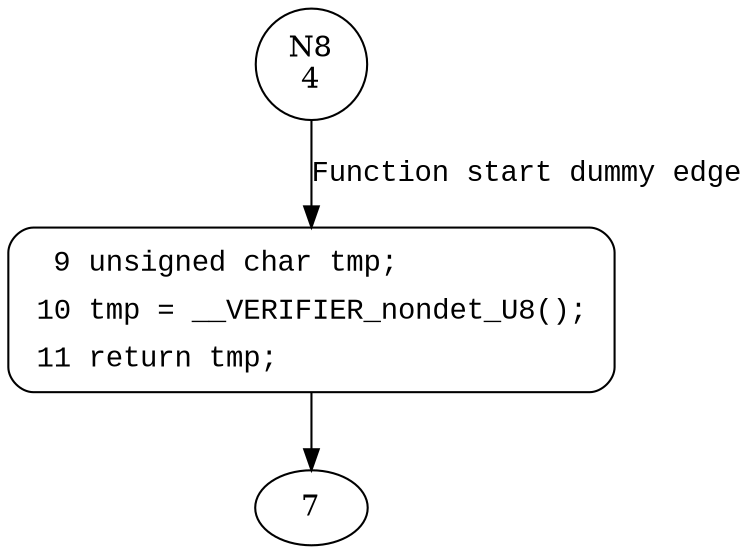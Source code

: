digraph calibrate {
8 [shape="circle" label="N8\n4"]
9 [shape="circle" label="N9\n3"]
9 [style="filled,bold" penwidth="1" fillcolor="white" fontname="Courier New" shape="Mrecord" label=<<table border="0" cellborder="0" cellpadding="3" bgcolor="white"><tr><td align="right">9</td><td align="left">unsigned char tmp;</td></tr><tr><td align="right">10</td><td align="left">tmp = __VERIFIER_nondet_U8();</td></tr><tr><td align="right">11</td><td align="left">return tmp;</td></tr></table>>]
9 -> 7[label=""]
8 -> 9 [label="Function start dummy edge" fontname="Courier New"]
}